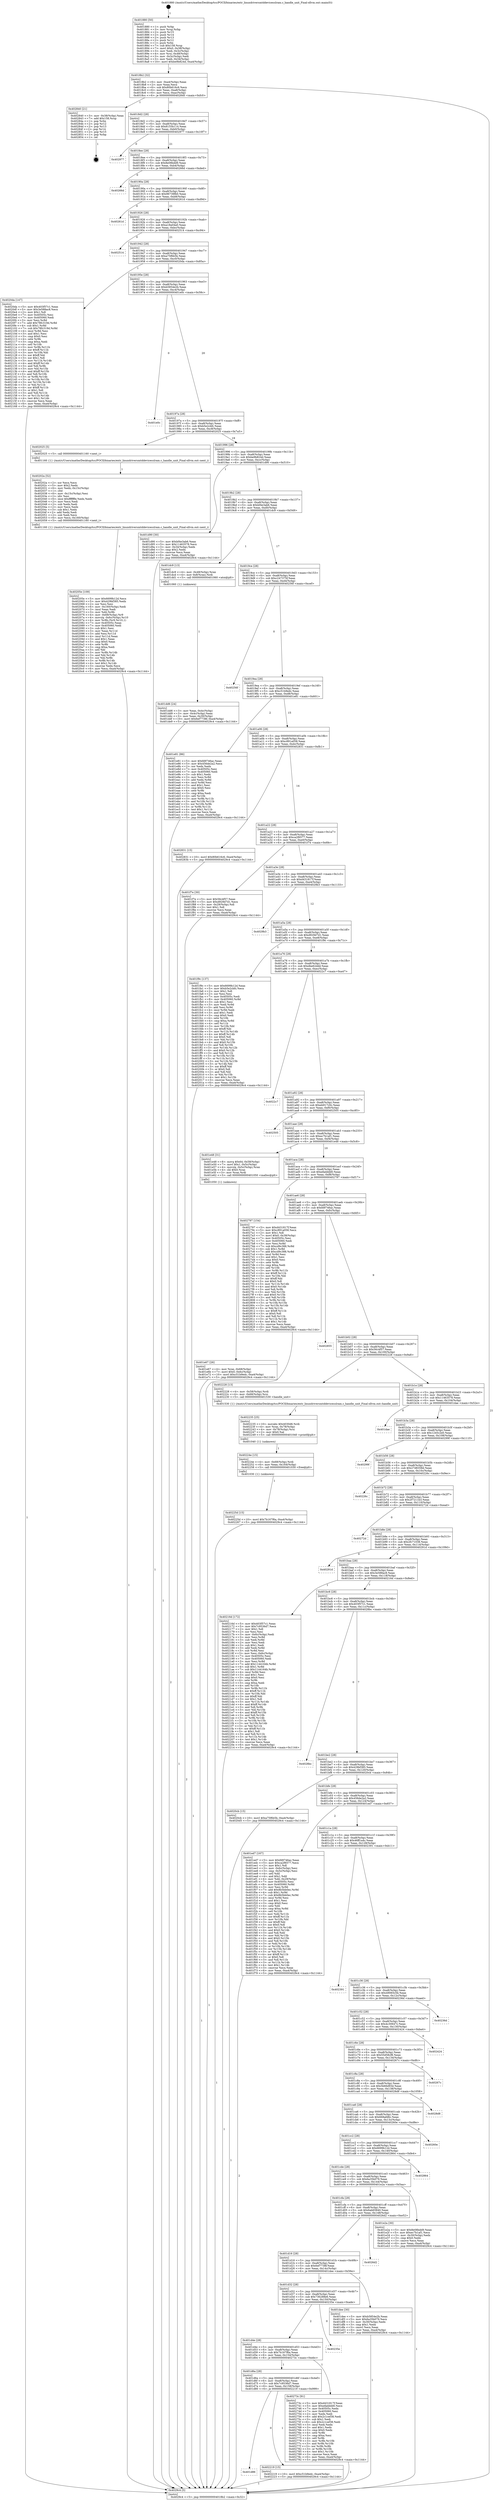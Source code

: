 digraph "0x401880" {
  label = "0x401880 (/mnt/c/Users/mathe/Desktop/tcc/POCII/binaries/extr_linuxdriversmtddevicesslram.c_handle_unit_Final-ollvm.out::main(0))"
  labelloc = "t"
  node[shape=record]

  Entry [label="",width=0.3,height=0.3,shape=circle,fillcolor=black,style=filled]
  "0x4018b2" [label="{
     0x4018b2 [32]\l
     | [instrs]\l
     &nbsp;&nbsp;0x4018b2 \<+6\>: mov -0xa4(%rbp),%eax\l
     &nbsp;&nbsp;0x4018b8 \<+2\>: mov %eax,%ecx\l
     &nbsp;&nbsp;0x4018ba \<+6\>: sub $0x80b616c6,%ecx\l
     &nbsp;&nbsp;0x4018c0 \<+6\>: mov %eax,-0xa8(%rbp)\l
     &nbsp;&nbsp;0x4018c6 \<+6\>: mov %ecx,-0xac(%rbp)\l
     &nbsp;&nbsp;0x4018cc \<+6\>: je 0000000000402840 \<main+0xfc0\>\l
  }"]
  "0x402840" [label="{
     0x402840 [21]\l
     | [instrs]\l
     &nbsp;&nbsp;0x402840 \<+3\>: mov -0x38(%rbp),%eax\l
     &nbsp;&nbsp;0x402843 \<+7\>: add $0x158,%rsp\l
     &nbsp;&nbsp;0x40284a \<+1\>: pop %rbx\l
     &nbsp;&nbsp;0x40284b \<+2\>: pop %r12\l
     &nbsp;&nbsp;0x40284d \<+2\>: pop %r13\l
     &nbsp;&nbsp;0x40284f \<+2\>: pop %r14\l
     &nbsp;&nbsp;0x402851 \<+2\>: pop %r15\l
     &nbsp;&nbsp;0x402853 \<+1\>: pop %rbp\l
     &nbsp;&nbsp;0x402854 \<+1\>: ret\l
  }"]
  "0x4018d2" [label="{
     0x4018d2 [28]\l
     | [instrs]\l
     &nbsp;&nbsp;0x4018d2 \<+5\>: jmp 00000000004018d7 \<main+0x57\>\l
     &nbsp;&nbsp;0x4018d7 \<+6\>: mov -0xa8(%rbp),%eax\l
     &nbsp;&nbsp;0x4018dd \<+5\>: sub $0x8155b114,%eax\l
     &nbsp;&nbsp;0x4018e2 \<+6\>: mov %eax,-0xb0(%rbp)\l
     &nbsp;&nbsp;0x4018e8 \<+6\>: je 0000000000402977 \<main+0x10f7\>\l
  }"]
  Exit [label="",width=0.3,height=0.3,shape=circle,fillcolor=black,style=filled,peripheries=2]
  "0x402977" [label="{
     0x402977\l
  }", style=dashed]
  "0x4018ee" [label="{
     0x4018ee [28]\l
     | [instrs]\l
     &nbsp;&nbsp;0x4018ee \<+5\>: jmp 00000000004018f3 \<main+0x73\>\l
     &nbsp;&nbsp;0x4018f3 \<+6\>: mov -0xa8(%rbp),%eax\l
     &nbsp;&nbsp;0x4018f9 \<+5\>: sub $0x8e08bdd9,%eax\l
     &nbsp;&nbsp;0x4018fe \<+6\>: mov %eax,-0xb4(%rbp)\l
     &nbsp;&nbsp;0x401904 \<+6\>: je 000000000040266d \<main+0xded\>\l
  }"]
  "0x40225d" [label="{
     0x40225d [15]\l
     | [instrs]\l
     &nbsp;&nbsp;0x40225d \<+10\>: movl $0x7b167f6a,-0xa4(%rbp)\l
     &nbsp;&nbsp;0x402267 \<+5\>: jmp 00000000004029c4 \<main+0x1144\>\l
  }"]
  "0x40266d" [label="{
     0x40266d\l
  }", style=dashed]
  "0x40190a" [label="{
     0x40190a [28]\l
     | [instrs]\l
     &nbsp;&nbsp;0x40190a \<+5\>: jmp 000000000040190f \<main+0x8f\>\l
     &nbsp;&nbsp;0x40190f \<+6\>: mov -0xa8(%rbp),%eax\l
     &nbsp;&nbsp;0x401915 \<+5\>: sub $0x96739fb0,%eax\l
     &nbsp;&nbsp;0x40191a \<+6\>: mov %eax,-0xb8(%rbp)\l
     &nbsp;&nbsp;0x401920 \<+6\>: je 000000000040261d \<main+0xd9d\>\l
  }"]
  "0x40224e" [label="{
     0x40224e [15]\l
     | [instrs]\l
     &nbsp;&nbsp;0x40224e \<+4\>: mov -0x68(%rbp),%rdi\l
     &nbsp;&nbsp;0x402252 \<+6\>: mov %eax,-0x164(%rbp)\l
     &nbsp;&nbsp;0x402258 \<+5\>: call 0000000000401030 \<free@plt\>\l
     | [calls]\l
     &nbsp;&nbsp;0x401030 \{1\} (unknown)\l
  }"]
  "0x40261d" [label="{
     0x40261d\l
  }", style=dashed]
  "0x401926" [label="{
     0x401926 [28]\l
     | [instrs]\l
     &nbsp;&nbsp;0x401926 \<+5\>: jmp 000000000040192b \<main+0xab\>\l
     &nbsp;&nbsp;0x40192b \<+6\>: mov -0xa8(%rbp),%eax\l
     &nbsp;&nbsp;0x401931 \<+5\>: sub $0xa18a04a0,%eax\l
     &nbsp;&nbsp;0x401936 \<+6\>: mov %eax,-0xbc(%rbp)\l
     &nbsp;&nbsp;0x40193c \<+6\>: je 0000000000402514 \<main+0xc94\>\l
  }"]
  "0x402235" [label="{
     0x402235 [25]\l
     | [instrs]\l
     &nbsp;&nbsp;0x402235 \<+10\>: movabs $0x4030d6,%rdi\l
     &nbsp;&nbsp;0x40223f \<+4\>: mov %rax,-0x78(%rbp)\l
     &nbsp;&nbsp;0x402243 \<+4\>: mov -0x78(%rbp),%rsi\l
     &nbsp;&nbsp;0x402247 \<+2\>: mov $0x0,%al\l
     &nbsp;&nbsp;0x402249 \<+5\>: call 0000000000401040 \<printf@plt\>\l
     | [calls]\l
     &nbsp;&nbsp;0x401040 \{1\} (unknown)\l
  }"]
  "0x402514" [label="{
     0x402514\l
  }", style=dashed]
  "0x401942" [label="{
     0x401942 [28]\l
     | [instrs]\l
     &nbsp;&nbsp;0x401942 \<+5\>: jmp 0000000000401947 \<main+0xc7\>\l
     &nbsp;&nbsp;0x401947 \<+6\>: mov -0xa8(%rbp),%eax\l
     &nbsp;&nbsp;0x40194d \<+5\>: sub $0xa75f6b5b,%eax\l
     &nbsp;&nbsp;0x401952 \<+6\>: mov %eax,-0xc0(%rbp)\l
     &nbsp;&nbsp;0x401958 \<+6\>: je 00000000004020da \<main+0x85a\>\l
  }"]
  "0x401d86" [label="{
     0x401d86\l
  }", style=dashed]
  "0x4020da" [label="{
     0x4020da [147]\l
     | [instrs]\l
     &nbsp;&nbsp;0x4020da \<+5\>: mov $0x403f57c1,%eax\l
     &nbsp;&nbsp;0x4020df \<+5\>: mov $0x3e588ac8,%ecx\l
     &nbsp;&nbsp;0x4020e4 \<+2\>: mov $0x1,%dl\l
     &nbsp;&nbsp;0x4020e6 \<+7\>: mov 0x40505c,%esi\l
     &nbsp;&nbsp;0x4020ed \<+7\>: mov 0x405060,%edi\l
     &nbsp;&nbsp;0x4020f4 \<+3\>: mov %esi,%r8d\l
     &nbsp;&nbsp;0x4020f7 \<+7\>: add $0x78fc319d,%r8d\l
     &nbsp;&nbsp;0x4020fe \<+4\>: sub $0x1,%r8d\l
     &nbsp;&nbsp;0x402102 \<+7\>: sub $0x78fc319d,%r8d\l
     &nbsp;&nbsp;0x402109 \<+4\>: imul %r8d,%esi\l
     &nbsp;&nbsp;0x40210d \<+3\>: and $0x1,%esi\l
     &nbsp;&nbsp;0x402110 \<+3\>: cmp $0x0,%esi\l
     &nbsp;&nbsp;0x402113 \<+4\>: sete %r9b\l
     &nbsp;&nbsp;0x402117 \<+3\>: cmp $0xa,%edi\l
     &nbsp;&nbsp;0x40211a \<+4\>: setl %r10b\l
     &nbsp;&nbsp;0x40211e \<+3\>: mov %r9b,%r11b\l
     &nbsp;&nbsp;0x402121 \<+4\>: xor $0xff,%r11b\l
     &nbsp;&nbsp;0x402125 \<+3\>: mov %r10b,%bl\l
     &nbsp;&nbsp;0x402128 \<+3\>: xor $0xff,%bl\l
     &nbsp;&nbsp;0x40212b \<+3\>: xor $0x1,%dl\l
     &nbsp;&nbsp;0x40212e \<+3\>: mov %r11b,%r14b\l
     &nbsp;&nbsp;0x402131 \<+4\>: and $0xff,%r14b\l
     &nbsp;&nbsp;0x402135 \<+3\>: and %dl,%r9b\l
     &nbsp;&nbsp;0x402138 \<+3\>: mov %bl,%r15b\l
     &nbsp;&nbsp;0x40213b \<+4\>: and $0xff,%r15b\l
     &nbsp;&nbsp;0x40213f \<+3\>: and %dl,%r10b\l
     &nbsp;&nbsp;0x402142 \<+3\>: or %r9b,%r14b\l
     &nbsp;&nbsp;0x402145 \<+3\>: or %r10b,%r15b\l
     &nbsp;&nbsp;0x402148 \<+3\>: xor %r15b,%r14b\l
     &nbsp;&nbsp;0x40214b \<+3\>: or %bl,%r11b\l
     &nbsp;&nbsp;0x40214e \<+4\>: xor $0xff,%r11b\l
     &nbsp;&nbsp;0x402152 \<+3\>: or $0x1,%dl\l
     &nbsp;&nbsp;0x402155 \<+3\>: and %dl,%r11b\l
     &nbsp;&nbsp;0x402158 \<+3\>: or %r11b,%r14b\l
     &nbsp;&nbsp;0x40215b \<+4\>: test $0x1,%r14b\l
     &nbsp;&nbsp;0x40215f \<+3\>: cmovne %ecx,%eax\l
     &nbsp;&nbsp;0x402162 \<+6\>: mov %eax,-0xa4(%rbp)\l
     &nbsp;&nbsp;0x402168 \<+5\>: jmp 00000000004029c4 \<main+0x1144\>\l
  }"]
  "0x40195e" [label="{
     0x40195e [28]\l
     | [instrs]\l
     &nbsp;&nbsp;0x40195e \<+5\>: jmp 0000000000401963 \<main+0xe3\>\l
     &nbsp;&nbsp;0x401963 \<+6\>: mov -0xa8(%rbp),%eax\l
     &nbsp;&nbsp;0x401969 \<+5\>: sub $0xb5854e2b,%eax\l
     &nbsp;&nbsp;0x40196e \<+6\>: mov %eax,-0xc4(%rbp)\l
     &nbsp;&nbsp;0x401974 \<+6\>: je 0000000000401e0c \<main+0x58c\>\l
  }"]
  "0x402219" [label="{
     0x402219 [15]\l
     | [instrs]\l
     &nbsp;&nbsp;0x402219 \<+10\>: movl $0xc51b9edc,-0xa4(%rbp)\l
     &nbsp;&nbsp;0x402223 \<+5\>: jmp 00000000004029c4 \<main+0x1144\>\l
  }"]
  "0x401e0c" [label="{
     0x401e0c\l
  }", style=dashed]
  "0x40197a" [label="{
     0x40197a [28]\l
     | [instrs]\l
     &nbsp;&nbsp;0x40197a \<+5\>: jmp 000000000040197f \<main+0xff\>\l
     &nbsp;&nbsp;0x40197f \<+6\>: mov -0xa8(%rbp),%eax\l
     &nbsp;&nbsp;0x401985 \<+5\>: sub $0xb5e2cbfc,%eax\l
     &nbsp;&nbsp;0x40198a \<+6\>: mov %eax,-0xc8(%rbp)\l
     &nbsp;&nbsp;0x401990 \<+6\>: je 0000000000402025 \<main+0x7a5\>\l
  }"]
  "0x401d6a" [label="{
     0x401d6a [28]\l
     | [instrs]\l
     &nbsp;&nbsp;0x401d6a \<+5\>: jmp 0000000000401d6f \<main+0x4ef\>\l
     &nbsp;&nbsp;0x401d6f \<+6\>: mov -0xa8(%rbp),%eax\l
     &nbsp;&nbsp;0x401d75 \<+5\>: sub $0x7c9536d7,%eax\l
     &nbsp;&nbsp;0x401d7a \<+6\>: mov %eax,-0x158(%rbp)\l
     &nbsp;&nbsp;0x401d80 \<+6\>: je 0000000000402219 \<main+0x999\>\l
  }"]
  "0x402025" [label="{
     0x402025 [5]\l
     | [instrs]\l
     &nbsp;&nbsp;0x402025 \<+5\>: call 0000000000401160 \<next_i\>\l
     | [calls]\l
     &nbsp;&nbsp;0x401160 \{1\} (/mnt/c/Users/mathe/Desktop/tcc/POCII/binaries/extr_linuxdriversmtddevicesslram.c_handle_unit_Final-ollvm.out::next_i)\l
  }"]
  "0x401996" [label="{
     0x401996 [28]\l
     | [instrs]\l
     &nbsp;&nbsp;0x401996 \<+5\>: jmp 000000000040199b \<main+0x11b\>\l
     &nbsp;&nbsp;0x40199b \<+6\>: mov -0xa8(%rbp),%eax\l
     &nbsp;&nbsp;0x4019a1 \<+5\>: sub $0xbe9b824d,%eax\l
     &nbsp;&nbsp;0x4019a6 \<+6\>: mov %eax,-0xcc(%rbp)\l
     &nbsp;&nbsp;0x4019ac \<+6\>: je 0000000000401d90 \<main+0x510\>\l
  }"]
  "0x40273c" [label="{
     0x40273c [91]\l
     | [instrs]\l
     &nbsp;&nbsp;0x40273c \<+5\>: mov $0xd431817f,%eax\l
     &nbsp;&nbsp;0x402741 \<+5\>: mov $0xefadddd0,%ecx\l
     &nbsp;&nbsp;0x402746 \<+7\>: mov 0x40505c,%edx\l
     &nbsp;&nbsp;0x40274d \<+7\>: mov 0x405060,%esi\l
     &nbsp;&nbsp;0x402754 \<+2\>: mov %edx,%edi\l
     &nbsp;&nbsp;0x402756 \<+6\>: add $0x2c1cef38,%edi\l
     &nbsp;&nbsp;0x40275c \<+3\>: sub $0x1,%edi\l
     &nbsp;&nbsp;0x40275f \<+6\>: sub $0x2c1cef38,%edi\l
     &nbsp;&nbsp;0x402765 \<+3\>: imul %edi,%edx\l
     &nbsp;&nbsp;0x402768 \<+3\>: and $0x1,%edx\l
     &nbsp;&nbsp;0x40276b \<+3\>: cmp $0x0,%edx\l
     &nbsp;&nbsp;0x40276e \<+4\>: sete %r8b\l
     &nbsp;&nbsp;0x402772 \<+3\>: cmp $0xa,%esi\l
     &nbsp;&nbsp;0x402775 \<+4\>: setl %r9b\l
     &nbsp;&nbsp;0x402779 \<+3\>: mov %r8b,%r10b\l
     &nbsp;&nbsp;0x40277c \<+3\>: and %r9b,%r10b\l
     &nbsp;&nbsp;0x40277f \<+3\>: xor %r9b,%r8b\l
     &nbsp;&nbsp;0x402782 \<+3\>: or %r8b,%r10b\l
     &nbsp;&nbsp;0x402785 \<+4\>: test $0x1,%r10b\l
     &nbsp;&nbsp;0x402789 \<+3\>: cmovne %ecx,%eax\l
     &nbsp;&nbsp;0x40278c \<+6\>: mov %eax,-0xa4(%rbp)\l
     &nbsp;&nbsp;0x402792 \<+5\>: jmp 00000000004029c4 \<main+0x1144\>\l
  }"]
  "0x401d90" [label="{
     0x401d90 [30]\l
     | [instrs]\l
     &nbsp;&nbsp;0x401d90 \<+5\>: mov $0xbf4e3ab6,%eax\l
     &nbsp;&nbsp;0x401d95 \<+5\>: mov $0x11463578,%ecx\l
     &nbsp;&nbsp;0x401d9a \<+3\>: mov -0x34(%rbp),%edx\l
     &nbsp;&nbsp;0x401d9d \<+3\>: cmp $0x2,%edx\l
     &nbsp;&nbsp;0x401da0 \<+3\>: cmovne %ecx,%eax\l
     &nbsp;&nbsp;0x401da3 \<+6\>: mov %eax,-0xa4(%rbp)\l
     &nbsp;&nbsp;0x401da9 \<+5\>: jmp 00000000004029c4 \<main+0x1144\>\l
  }"]
  "0x4019b2" [label="{
     0x4019b2 [28]\l
     | [instrs]\l
     &nbsp;&nbsp;0x4019b2 \<+5\>: jmp 00000000004019b7 \<main+0x137\>\l
     &nbsp;&nbsp;0x4019b7 \<+6\>: mov -0xa8(%rbp),%eax\l
     &nbsp;&nbsp;0x4019bd \<+5\>: sub $0xbf4e3ab6,%eax\l
     &nbsp;&nbsp;0x4019c2 \<+6\>: mov %eax,-0xd0(%rbp)\l
     &nbsp;&nbsp;0x4019c8 \<+6\>: je 0000000000401dc9 \<main+0x549\>\l
  }"]
  "0x4029c4" [label="{
     0x4029c4 [5]\l
     | [instrs]\l
     &nbsp;&nbsp;0x4029c4 \<+5\>: jmp 00000000004018b2 \<main+0x32\>\l
  }"]
  "0x401880" [label="{
     0x401880 [50]\l
     | [instrs]\l
     &nbsp;&nbsp;0x401880 \<+1\>: push %rbp\l
     &nbsp;&nbsp;0x401881 \<+3\>: mov %rsp,%rbp\l
     &nbsp;&nbsp;0x401884 \<+2\>: push %r15\l
     &nbsp;&nbsp;0x401886 \<+2\>: push %r14\l
     &nbsp;&nbsp;0x401888 \<+2\>: push %r13\l
     &nbsp;&nbsp;0x40188a \<+2\>: push %r12\l
     &nbsp;&nbsp;0x40188c \<+1\>: push %rbx\l
     &nbsp;&nbsp;0x40188d \<+7\>: sub $0x158,%rsp\l
     &nbsp;&nbsp;0x401894 \<+7\>: movl $0x0,-0x38(%rbp)\l
     &nbsp;&nbsp;0x40189b \<+3\>: mov %edi,-0x3c(%rbp)\l
     &nbsp;&nbsp;0x40189e \<+4\>: mov %rsi,-0x48(%rbp)\l
     &nbsp;&nbsp;0x4018a2 \<+3\>: mov -0x3c(%rbp),%edi\l
     &nbsp;&nbsp;0x4018a5 \<+3\>: mov %edi,-0x34(%rbp)\l
     &nbsp;&nbsp;0x4018a8 \<+10\>: movl $0xbe9b824d,-0xa4(%rbp)\l
  }"]
  "0x401d4e" [label="{
     0x401d4e [28]\l
     | [instrs]\l
     &nbsp;&nbsp;0x401d4e \<+5\>: jmp 0000000000401d53 \<main+0x4d3\>\l
     &nbsp;&nbsp;0x401d53 \<+6\>: mov -0xa8(%rbp),%eax\l
     &nbsp;&nbsp;0x401d59 \<+5\>: sub $0x7b167f6a,%eax\l
     &nbsp;&nbsp;0x401d5e \<+6\>: mov %eax,-0x154(%rbp)\l
     &nbsp;&nbsp;0x401d64 \<+6\>: je 000000000040273c \<main+0xebc\>\l
  }"]
  "0x401dc9" [label="{
     0x401dc9 [13]\l
     | [instrs]\l
     &nbsp;&nbsp;0x401dc9 \<+4\>: mov -0x48(%rbp),%rax\l
     &nbsp;&nbsp;0x401dcd \<+4\>: mov 0x8(%rax),%rdi\l
     &nbsp;&nbsp;0x401dd1 \<+5\>: call 0000000000401060 \<atoi@plt\>\l
     | [calls]\l
     &nbsp;&nbsp;0x401060 \{1\} (unknown)\l
  }"]
  "0x4019ce" [label="{
     0x4019ce [28]\l
     | [instrs]\l
     &nbsp;&nbsp;0x4019ce \<+5\>: jmp 00000000004019d3 \<main+0x153\>\l
     &nbsp;&nbsp;0x4019d3 \<+6\>: mov -0xa8(%rbp),%eax\l
     &nbsp;&nbsp;0x4019d9 \<+5\>: sub $0xc247375f,%eax\l
     &nbsp;&nbsp;0x4019de \<+6\>: mov %eax,-0xd4(%rbp)\l
     &nbsp;&nbsp;0x4019e4 \<+6\>: je 000000000040256f \<main+0xcef\>\l
  }"]
  "0x401dd6" [label="{
     0x401dd6 [24]\l
     | [instrs]\l
     &nbsp;&nbsp;0x401dd6 \<+3\>: mov %eax,-0x4c(%rbp)\l
     &nbsp;&nbsp;0x401dd9 \<+3\>: mov -0x4c(%rbp),%eax\l
     &nbsp;&nbsp;0x401ddc \<+3\>: mov %eax,-0x30(%rbp)\l
     &nbsp;&nbsp;0x401ddf \<+10\>: movl $0x6ef7738f,-0xa4(%rbp)\l
     &nbsp;&nbsp;0x401de9 \<+5\>: jmp 00000000004029c4 \<main+0x1144\>\l
  }"]
  "0x40235e" [label="{
     0x40235e\l
  }", style=dashed]
  "0x40256f" [label="{
     0x40256f\l
  }", style=dashed]
  "0x4019ea" [label="{
     0x4019ea [28]\l
     | [instrs]\l
     &nbsp;&nbsp;0x4019ea \<+5\>: jmp 00000000004019ef \<main+0x16f\>\l
     &nbsp;&nbsp;0x4019ef \<+6\>: mov -0xa8(%rbp),%eax\l
     &nbsp;&nbsp;0x4019f5 \<+5\>: sub $0xc51b9edc,%eax\l
     &nbsp;&nbsp;0x4019fa \<+6\>: mov %eax,-0xd8(%rbp)\l
     &nbsp;&nbsp;0x401a00 \<+6\>: je 0000000000401e81 \<main+0x601\>\l
  }"]
  "0x40205e" [label="{
     0x40205e [109]\l
     | [instrs]\l
     &nbsp;&nbsp;0x40205e \<+5\>: mov $0x6699b12d,%ecx\l
     &nbsp;&nbsp;0x402063 \<+5\>: mov $0x429bf385,%edx\l
     &nbsp;&nbsp;0x402068 \<+2\>: xor %esi,%esi\l
     &nbsp;&nbsp;0x40206a \<+6\>: mov -0x160(%rbp),%edi\l
     &nbsp;&nbsp;0x402070 \<+3\>: imul %eax,%edi\l
     &nbsp;&nbsp;0x402073 \<+3\>: mov %dil,%r8b\l
     &nbsp;&nbsp;0x402076 \<+4\>: mov -0x68(%rbp),%r9\l
     &nbsp;&nbsp;0x40207a \<+4\>: movslq -0x6c(%rbp),%r10\l
     &nbsp;&nbsp;0x40207e \<+4\>: mov %r8b,(%r9,%r10,1)\l
     &nbsp;&nbsp;0x402082 \<+7\>: mov 0x40505c,%eax\l
     &nbsp;&nbsp;0x402089 \<+7\>: mov 0x405060,%edi\l
     &nbsp;&nbsp;0x402090 \<+3\>: sub $0x1,%esi\l
     &nbsp;&nbsp;0x402093 \<+3\>: mov %eax,%r11d\l
     &nbsp;&nbsp;0x402096 \<+3\>: add %esi,%r11d\l
     &nbsp;&nbsp;0x402099 \<+4\>: imul %r11d,%eax\l
     &nbsp;&nbsp;0x40209d \<+3\>: and $0x1,%eax\l
     &nbsp;&nbsp;0x4020a0 \<+3\>: cmp $0x0,%eax\l
     &nbsp;&nbsp;0x4020a3 \<+4\>: sete %r8b\l
     &nbsp;&nbsp;0x4020a7 \<+3\>: cmp $0xa,%edi\l
     &nbsp;&nbsp;0x4020aa \<+3\>: setl %bl\l
     &nbsp;&nbsp;0x4020ad \<+3\>: mov %r8b,%r14b\l
     &nbsp;&nbsp;0x4020b0 \<+3\>: and %bl,%r14b\l
     &nbsp;&nbsp;0x4020b3 \<+3\>: xor %bl,%r8b\l
     &nbsp;&nbsp;0x4020b6 \<+3\>: or %r8b,%r14b\l
     &nbsp;&nbsp;0x4020b9 \<+4\>: test $0x1,%r14b\l
     &nbsp;&nbsp;0x4020bd \<+3\>: cmovne %edx,%ecx\l
     &nbsp;&nbsp;0x4020c0 \<+6\>: mov %ecx,-0xa4(%rbp)\l
     &nbsp;&nbsp;0x4020c6 \<+5\>: jmp 00000000004029c4 \<main+0x1144\>\l
  }"]
  "0x401e81" [label="{
     0x401e81 [86]\l
     | [instrs]\l
     &nbsp;&nbsp;0x401e81 \<+5\>: mov $0xfd9746ac,%eax\l
     &nbsp;&nbsp;0x401e86 \<+5\>: mov $0x456de2a2,%ecx\l
     &nbsp;&nbsp;0x401e8b \<+2\>: xor %edx,%edx\l
     &nbsp;&nbsp;0x401e8d \<+7\>: mov 0x40505c,%esi\l
     &nbsp;&nbsp;0x401e94 \<+7\>: mov 0x405060,%edi\l
     &nbsp;&nbsp;0x401e9b \<+3\>: sub $0x1,%edx\l
     &nbsp;&nbsp;0x401e9e \<+3\>: mov %esi,%r8d\l
     &nbsp;&nbsp;0x401ea1 \<+3\>: add %edx,%r8d\l
     &nbsp;&nbsp;0x401ea4 \<+4\>: imul %r8d,%esi\l
     &nbsp;&nbsp;0x401ea8 \<+3\>: and $0x1,%esi\l
     &nbsp;&nbsp;0x401eab \<+3\>: cmp $0x0,%esi\l
     &nbsp;&nbsp;0x401eae \<+4\>: sete %r9b\l
     &nbsp;&nbsp;0x401eb2 \<+3\>: cmp $0xa,%edi\l
     &nbsp;&nbsp;0x401eb5 \<+4\>: setl %r10b\l
     &nbsp;&nbsp;0x401eb9 \<+3\>: mov %r9b,%r11b\l
     &nbsp;&nbsp;0x401ebc \<+3\>: and %r10b,%r11b\l
     &nbsp;&nbsp;0x401ebf \<+3\>: xor %r10b,%r9b\l
     &nbsp;&nbsp;0x401ec2 \<+3\>: or %r9b,%r11b\l
     &nbsp;&nbsp;0x401ec5 \<+4\>: test $0x1,%r11b\l
     &nbsp;&nbsp;0x401ec9 \<+3\>: cmovne %ecx,%eax\l
     &nbsp;&nbsp;0x401ecc \<+6\>: mov %eax,-0xa4(%rbp)\l
     &nbsp;&nbsp;0x401ed2 \<+5\>: jmp 00000000004029c4 \<main+0x1144\>\l
  }"]
  "0x401a06" [label="{
     0x401a06 [28]\l
     | [instrs]\l
     &nbsp;&nbsp;0x401a06 \<+5\>: jmp 0000000000401a0b \<main+0x18b\>\l
     &nbsp;&nbsp;0x401a0b \<+6\>: mov -0xa8(%rbp),%eax\l
     &nbsp;&nbsp;0x401a11 \<+5\>: sub $0xc891a058,%eax\l
     &nbsp;&nbsp;0x401a16 \<+6\>: mov %eax,-0xdc(%rbp)\l
     &nbsp;&nbsp;0x401a1c \<+6\>: je 0000000000402831 \<main+0xfb1\>\l
  }"]
  "0x40202a" [label="{
     0x40202a [52]\l
     | [instrs]\l
     &nbsp;&nbsp;0x40202a \<+2\>: xor %ecx,%ecx\l
     &nbsp;&nbsp;0x40202c \<+5\>: mov $0x2,%edx\l
     &nbsp;&nbsp;0x402031 \<+6\>: mov %edx,-0x15c(%rbp)\l
     &nbsp;&nbsp;0x402037 \<+1\>: cltd\l
     &nbsp;&nbsp;0x402038 \<+6\>: mov -0x15c(%rbp),%esi\l
     &nbsp;&nbsp;0x40203e \<+2\>: idiv %esi\l
     &nbsp;&nbsp;0x402040 \<+6\>: imul $0xfffffffe,%edx,%edx\l
     &nbsp;&nbsp;0x402046 \<+2\>: mov %ecx,%edi\l
     &nbsp;&nbsp;0x402048 \<+2\>: sub %edx,%edi\l
     &nbsp;&nbsp;0x40204a \<+2\>: mov %ecx,%edx\l
     &nbsp;&nbsp;0x40204c \<+3\>: sub $0x1,%edx\l
     &nbsp;&nbsp;0x40204f \<+2\>: add %edx,%edi\l
     &nbsp;&nbsp;0x402051 \<+2\>: sub %edi,%ecx\l
     &nbsp;&nbsp;0x402053 \<+6\>: mov %ecx,-0x160(%rbp)\l
     &nbsp;&nbsp;0x402059 \<+5\>: call 0000000000401160 \<next_i\>\l
     | [calls]\l
     &nbsp;&nbsp;0x401160 \{1\} (/mnt/c/Users/mathe/Desktop/tcc/POCII/binaries/extr_linuxdriversmtddevicesslram.c_handle_unit_Final-ollvm.out::next_i)\l
  }"]
  "0x402831" [label="{
     0x402831 [15]\l
     | [instrs]\l
     &nbsp;&nbsp;0x402831 \<+10\>: movl $0x80b616c6,-0xa4(%rbp)\l
     &nbsp;&nbsp;0x40283b \<+5\>: jmp 00000000004029c4 \<main+0x1144\>\l
  }"]
  "0x401a22" [label="{
     0x401a22 [28]\l
     | [instrs]\l
     &nbsp;&nbsp;0x401a22 \<+5\>: jmp 0000000000401a27 \<main+0x1a7\>\l
     &nbsp;&nbsp;0x401a27 \<+6\>: mov -0xa8(%rbp),%eax\l
     &nbsp;&nbsp;0x401a2d \<+5\>: sub $0xca2f6577,%eax\l
     &nbsp;&nbsp;0x401a32 \<+6\>: mov %eax,-0xe0(%rbp)\l
     &nbsp;&nbsp;0x401a38 \<+6\>: je 0000000000401f7e \<main+0x6fe\>\l
  }"]
  "0x401e67" [label="{
     0x401e67 [26]\l
     | [instrs]\l
     &nbsp;&nbsp;0x401e67 \<+4\>: mov %rax,-0x68(%rbp)\l
     &nbsp;&nbsp;0x401e6b \<+7\>: movl $0x0,-0x6c(%rbp)\l
     &nbsp;&nbsp;0x401e72 \<+10\>: movl $0xc51b9edc,-0xa4(%rbp)\l
     &nbsp;&nbsp;0x401e7c \<+5\>: jmp 00000000004029c4 \<main+0x1144\>\l
  }"]
  "0x401f7e" [label="{
     0x401f7e [30]\l
     | [instrs]\l
     &nbsp;&nbsp;0x401f7e \<+5\>: mov $0x56c4f57,%eax\l
     &nbsp;&nbsp;0x401f83 \<+5\>: mov $0xd929d7d1,%ecx\l
     &nbsp;&nbsp;0x401f88 \<+3\>: mov -0x29(%rbp),%dl\l
     &nbsp;&nbsp;0x401f8b \<+3\>: test $0x1,%dl\l
     &nbsp;&nbsp;0x401f8e \<+3\>: cmovne %ecx,%eax\l
     &nbsp;&nbsp;0x401f91 \<+6\>: mov %eax,-0xa4(%rbp)\l
     &nbsp;&nbsp;0x401f97 \<+5\>: jmp 00000000004029c4 \<main+0x1144\>\l
  }"]
  "0x401a3e" [label="{
     0x401a3e [28]\l
     | [instrs]\l
     &nbsp;&nbsp;0x401a3e \<+5\>: jmp 0000000000401a43 \<main+0x1c3\>\l
     &nbsp;&nbsp;0x401a43 \<+6\>: mov -0xa8(%rbp),%eax\l
     &nbsp;&nbsp;0x401a49 \<+5\>: sub $0xd431817f,%eax\l
     &nbsp;&nbsp;0x401a4e \<+6\>: mov %eax,-0xe4(%rbp)\l
     &nbsp;&nbsp;0x401a54 \<+6\>: je 00000000004029b3 \<main+0x1133\>\l
  }"]
  "0x401d32" [label="{
     0x401d32 [28]\l
     | [instrs]\l
     &nbsp;&nbsp;0x401d32 \<+5\>: jmp 0000000000401d37 \<main+0x4b7\>\l
     &nbsp;&nbsp;0x401d37 \<+6\>: mov -0xa8(%rbp),%eax\l
     &nbsp;&nbsp;0x401d3d \<+5\>: sub $0x736288e6,%eax\l
     &nbsp;&nbsp;0x401d42 \<+6\>: mov %eax,-0x150(%rbp)\l
     &nbsp;&nbsp;0x401d48 \<+6\>: je 000000000040235e \<main+0xade\>\l
  }"]
  "0x4029b3" [label="{
     0x4029b3\l
  }", style=dashed]
  "0x401a5a" [label="{
     0x401a5a [28]\l
     | [instrs]\l
     &nbsp;&nbsp;0x401a5a \<+5\>: jmp 0000000000401a5f \<main+0x1df\>\l
     &nbsp;&nbsp;0x401a5f \<+6\>: mov -0xa8(%rbp),%eax\l
     &nbsp;&nbsp;0x401a65 \<+5\>: sub $0xd929d7d1,%eax\l
     &nbsp;&nbsp;0x401a6a \<+6\>: mov %eax,-0xe8(%rbp)\l
     &nbsp;&nbsp;0x401a70 \<+6\>: je 0000000000401f9c \<main+0x71c\>\l
  }"]
  "0x401dee" [label="{
     0x401dee [30]\l
     | [instrs]\l
     &nbsp;&nbsp;0x401dee \<+5\>: mov $0xb5854e2b,%eax\l
     &nbsp;&nbsp;0x401df3 \<+5\>: mov $0x6a35b079,%ecx\l
     &nbsp;&nbsp;0x401df8 \<+3\>: mov -0x30(%rbp),%edx\l
     &nbsp;&nbsp;0x401dfb \<+3\>: cmp $0x1,%edx\l
     &nbsp;&nbsp;0x401dfe \<+3\>: cmovl %ecx,%eax\l
     &nbsp;&nbsp;0x401e01 \<+6\>: mov %eax,-0xa4(%rbp)\l
     &nbsp;&nbsp;0x401e07 \<+5\>: jmp 00000000004029c4 \<main+0x1144\>\l
  }"]
  "0x401f9c" [label="{
     0x401f9c [137]\l
     | [instrs]\l
     &nbsp;&nbsp;0x401f9c \<+5\>: mov $0x6699b12d,%eax\l
     &nbsp;&nbsp;0x401fa1 \<+5\>: mov $0xb5e2cbfc,%ecx\l
     &nbsp;&nbsp;0x401fa6 \<+2\>: mov $0x1,%dl\l
     &nbsp;&nbsp;0x401fa8 \<+2\>: xor %esi,%esi\l
     &nbsp;&nbsp;0x401faa \<+7\>: mov 0x40505c,%edi\l
     &nbsp;&nbsp;0x401fb1 \<+8\>: mov 0x405060,%r8d\l
     &nbsp;&nbsp;0x401fb9 \<+3\>: sub $0x1,%esi\l
     &nbsp;&nbsp;0x401fbc \<+3\>: mov %edi,%r9d\l
     &nbsp;&nbsp;0x401fbf \<+3\>: add %esi,%r9d\l
     &nbsp;&nbsp;0x401fc2 \<+4\>: imul %r9d,%edi\l
     &nbsp;&nbsp;0x401fc6 \<+3\>: and $0x1,%edi\l
     &nbsp;&nbsp;0x401fc9 \<+3\>: cmp $0x0,%edi\l
     &nbsp;&nbsp;0x401fcc \<+4\>: sete %r10b\l
     &nbsp;&nbsp;0x401fd0 \<+4\>: cmp $0xa,%r8d\l
     &nbsp;&nbsp;0x401fd4 \<+4\>: setl %r11b\l
     &nbsp;&nbsp;0x401fd8 \<+3\>: mov %r10b,%bl\l
     &nbsp;&nbsp;0x401fdb \<+3\>: xor $0xff,%bl\l
     &nbsp;&nbsp;0x401fde \<+3\>: mov %r11b,%r14b\l
     &nbsp;&nbsp;0x401fe1 \<+4\>: xor $0xff,%r14b\l
     &nbsp;&nbsp;0x401fe5 \<+3\>: xor $0x0,%dl\l
     &nbsp;&nbsp;0x401fe8 \<+3\>: mov %bl,%r15b\l
     &nbsp;&nbsp;0x401feb \<+4\>: and $0x0,%r15b\l
     &nbsp;&nbsp;0x401fef \<+3\>: and %dl,%r10b\l
     &nbsp;&nbsp;0x401ff2 \<+3\>: mov %r14b,%r12b\l
     &nbsp;&nbsp;0x401ff5 \<+4\>: and $0x0,%r12b\l
     &nbsp;&nbsp;0x401ff9 \<+3\>: and %dl,%r11b\l
     &nbsp;&nbsp;0x401ffc \<+3\>: or %r10b,%r15b\l
     &nbsp;&nbsp;0x401fff \<+3\>: or %r11b,%r12b\l
     &nbsp;&nbsp;0x402002 \<+3\>: xor %r12b,%r15b\l
     &nbsp;&nbsp;0x402005 \<+3\>: or %r14b,%bl\l
     &nbsp;&nbsp;0x402008 \<+3\>: xor $0xff,%bl\l
     &nbsp;&nbsp;0x40200b \<+3\>: or $0x0,%dl\l
     &nbsp;&nbsp;0x40200e \<+2\>: and %dl,%bl\l
     &nbsp;&nbsp;0x402010 \<+3\>: or %bl,%r15b\l
     &nbsp;&nbsp;0x402013 \<+4\>: test $0x1,%r15b\l
     &nbsp;&nbsp;0x402017 \<+3\>: cmovne %ecx,%eax\l
     &nbsp;&nbsp;0x40201a \<+6\>: mov %eax,-0xa4(%rbp)\l
     &nbsp;&nbsp;0x402020 \<+5\>: jmp 00000000004029c4 \<main+0x1144\>\l
  }"]
  "0x401a76" [label="{
     0x401a76 [28]\l
     | [instrs]\l
     &nbsp;&nbsp;0x401a76 \<+5\>: jmp 0000000000401a7b \<main+0x1fb\>\l
     &nbsp;&nbsp;0x401a7b \<+6\>: mov -0xa8(%rbp),%eax\l
     &nbsp;&nbsp;0x401a81 \<+5\>: sub $0xdbe62ddd,%eax\l
     &nbsp;&nbsp;0x401a86 \<+6\>: mov %eax,-0xec(%rbp)\l
     &nbsp;&nbsp;0x401a8c \<+6\>: je 00000000004022c7 \<main+0xa47\>\l
  }"]
  "0x401d16" [label="{
     0x401d16 [28]\l
     | [instrs]\l
     &nbsp;&nbsp;0x401d16 \<+5\>: jmp 0000000000401d1b \<main+0x49b\>\l
     &nbsp;&nbsp;0x401d1b \<+6\>: mov -0xa8(%rbp),%eax\l
     &nbsp;&nbsp;0x401d21 \<+5\>: sub $0x6ef7738f,%eax\l
     &nbsp;&nbsp;0x401d26 \<+6\>: mov %eax,-0x14c(%rbp)\l
     &nbsp;&nbsp;0x401d2c \<+6\>: je 0000000000401dee \<main+0x56e\>\l
  }"]
  "0x4022c7" [label="{
     0x4022c7\l
  }", style=dashed]
  "0x401a92" [label="{
     0x401a92 [28]\l
     | [instrs]\l
     &nbsp;&nbsp;0x401a92 \<+5\>: jmp 0000000000401a97 \<main+0x217\>\l
     &nbsp;&nbsp;0x401a97 \<+6\>: mov -0xa8(%rbp),%eax\l
     &nbsp;&nbsp;0x401a9d \<+5\>: sub $0xeb917c0c,%eax\l
     &nbsp;&nbsp;0x401aa2 \<+6\>: mov %eax,-0xf0(%rbp)\l
     &nbsp;&nbsp;0x401aa8 \<+6\>: je 0000000000402505 \<main+0xc85\>\l
  }"]
  "0x4026d2" [label="{
     0x4026d2\l
  }", style=dashed]
  "0x402505" [label="{
     0x402505\l
  }", style=dashed]
  "0x401aae" [label="{
     0x401aae [28]\l
     | [instrs]\l
     &nbsp;&nbsp;0x401aae \<+5\>: jmp 0000000000401ab3 \<main+0x233\>\l
     &nbsp;&nbsp;0x401ab3 \<+6\>: mov -0xa8(%rbp),%eax\l
     &nbsp;&nbsp;0x401ab9 \<+5\>: sub $0xec7b1af1,%eax\l
     &nbsp;&nbsp;0x401abe \<+6\>: mov %eax,-0xf4(%rbp)\l
     &nbsp;&nbsp;0x401ac4 \<+6\>: je 0000000000401e48 \<main+0x5c8\>\l
  }"]
  "0x401cfa" [label="{
     0x401cfa [28]\l
     | [instrs]\l
     &nbsp;&nbsp;0x401cfa \<+5\>: jmp 0000000000401cff \<main+0x47f\>\l
     &nbsp;&nbsp;0x401cff \<+6\>: mov -0xa8(%rbp),%eax\l
     &nbsp;&nbsp;0x401d05 \<+5\>: sub $0x6ab65840,%eax\l
     &nbsp;&nbsp;0x401d0a \<+6\>: mov %eax,-0x148(%rbp)\l
     &nbsp;&nbsp;0x401d10 \<+6\>: je 00000000004026d2 \<main+0xe52\>\l
  }"]
  "0x401e48" [label="{
     0x401e48 [31]\l
     | [instrs]\l
     &nbsp;&nbsp;0x401e48 \<+8\>: movq $0x64,-0x58(%rbp)\l
     &nbsp;&nbsp;0x401e50 \<+7\>: movl $0x1,-0x5c(%rbp)\l
     &nbsp;&nbsp;0x401e57 \<+4\>: movslq -0x5c(%rbp),%rax\l
     &nbsp;&nbsp;0x401e5b \<+4\>: shl $0x0,%rax\l
     &nbsp;&nbsp;0x401e5f \<+3\>: mov %rax,%rdi\l
     &nbsp;&nbsp;0x401e62 \<+5\>: call 0000000000401050 \<malloc@plt\>\l
     | [calls]\l
     &nbsp;&nbsp;0x401050 \{1\} (unknown)\l
  }"]
  "0x401aca" [label="{
     0x401aca [28]\l
     | [instrs]\l
     &nbsp;&nbsp;0x401aca \<+5\>: jmp 0000000000401acf \<main+0x24f\>\l
     &nbsp;&nbsp;0x401acf \<+6\>: mov -0xa8(%rbp),%eax\l
     &nbsp;&nbsp;0x401ad5 \<+5\>: sub $0xefadddd0,%eax\l
     &nbsp;&nbsp;0x401ada \<+6\>: mov %eax,-0xf8(%rbp)\l
     &nbsp;&nbsp;0x401ae0 \<+6\>: je 0000000000402797 \<main+0xf17\>\l
  }"]
  "0x401e2a" [label="{
     0x401e2a [30]\l
     | [instrs]\l
     &nbsp;&nbsp;0x401e2a \<+5\>: mov $0x8e08bdd9,%eax\l
     &nbsp;&nbsp;0x401e2f \<+5\>: mov $0xec7b1af1,%ecx\l
     &nbsp;&nbsp;0x401e34 \<+3\>: mov -0x30(%rbp),%edx\l
     &nbsp;&nbsp;0x401e37 \<+3\>: cmp $0x0,%edx\l
     &nbsp;&nbsp;0x401e3a \<+3\>: cmove %ecx,%eax\l
     &nbsp;&nbsp;0x401e3d \<+6\>: mov %eax,-0xa4(%rbp)\l
     &nbsp;&nbsp;0x401e43 \<+5\>: jmp 00000000004029c4 \<main+0x1144\>\l
  }"]
  "0x402797" [label="{
     0x402797 [154]\l
     | [instrs]\l
     &nbsp;&nbsp;0x402797 \<+5\>: mov $0xd431817f,%eax\l
     &nbsp;&nbsp;0x40279c \<+5\>: mov $0xc891a058,%ecx\l
     &nbsp;&nbsp;0x4027a1 \<+2\>: mov $0x1,%dl\l
     &nbsp;&nbsp;0x4027a3 \<+7\>: movl $0x0,-0x38(%rbp)\l
     &nbsp;&nbsp;0x4027aa \<+7\>: mov 0x40505c,%esi\l
     &nbsp;&nbsp;0x4027b1 \<+7\>: mov 0x405060,%edi\l
     &nbsp;&nbsp;0x4027b8 \<+3\>: mov %esi,%r8d\l
     &nbsp;&nbsp;0x4027bb \<+7\>: sub $0xcd9c388,%r8d\l
     &nbsp;&nbsp;0x4027c2 \<+4\>: sub $0x1,%r8d\l
     &nbsp;&nbsp;0x4027c6 \<+7\>: add $0xcd9c388,%r8d\l
     &nbsp;&nbsp;0x4027cd \<+4\>: imul %r8d,%esi\l
     &nbsp;&nbsp;0x4027d1 \<+3\>: and $0x1,%esi\l
     &nbsp;&nbsp;0x4027d4 \<+3\>: cmp $0x0,%esi\l
     &nbsp;&nbsp;0x4027d7 \<+4\>: sete %r9b\l
     &nbsp;&nbsp;0x4027db \<+3\>: cmp $0xa,%edi\l
     &nbsp;&nbsp;0x4027de \<+4\>: setl %r10b\l
     &nbsp;&nbsp;0x4027e2 \<+3\>: mov %r9b,%r11b\l
     &nbsp;&nbsp;0x4027e5 \<+4\>: xor $0xff,%r11b\l
     &nbsp;&nbsp;0x4027e9 \<+3\>: mov %r10b,%bl\l
     &nbsp;&nbsp;0x4027ec \<+3\>: xor $0xff,%bl\l
     &nbsp;&nbsp;0x4027ef \<+3\>: xor $0x0,%dl\l
     &nbsp;&nbsp;0x4027f2 \<+3\>: mov %r11b,%r14b\l
     &nbsp;&nbsp;0x4027f5 \<+4\>: and $0x0,%r14b\l
     &nbsp;&nbsp;0x4027f9 \<+3\>: and %dl,%r9b\l
     &nbsp;&nbsp;0x4027fc \<+3\>: mov %bl,%r15b\l
     &nbsp;&nbsp;0x4027ff \<+4\>: and $0x0,%r15b\l
     &nbsp;&nbsp;0x402803 \<+3\>: and %dl,%r10b\l
     &nbsp;&nbsp;0x402806 \<+3\>: or %r9b,%r14b\l
     &nbsp;&nbsp;0x402809 \<+3\>: or %r10b,%r15b\l
     &nbsp;&nbsp;0x40280c \<+3\>: xor %r15b,%r14b\l
     &nbsp;&nbsp;0x40280f \<+3\>: or %bl,%r11b\l
     &nbsp;&nbsp;0x402812 \<+4\>: xor $0xff,%r11b\l
     &nbsp;&nbsp;0x402816 \<+3\>: or $0x0,%dl\l
     &nbsp;&nbsp;0x402819 \<+3\>: and %dl,%r11b\l
     &nbsp;&nbsp;0x40281c \<+3\>: or %r11b,%r14b\l
     &nbsp;&nbsp;0x40281f \<+4\>: test $0x1,%r14b\l
     &nbsp;&nbsp;0x402823 \<+3\>: cmovne %ecx,%eax\l
     &nbsp;&nbsp;0x402826 \<+6\>: mov %eax,-0xa4(%rbp)\l
     &nbsp;&nbsp;0x40282c \<+5\>: jmp 00000000004029c4 \<main+0x1144\>\l
  }"]
  "0x401ae6" [label="{
     0x401ae6 [28]\l
     | [instrs]\l
     &nbsp;&nbsp;0x401ae6 \<+5\>: jmp 0000000000401aeb \<main+0x26b\>\l
     &nbsp;&nbsp;0x401aeb \<+6\>: mov -0xa8(%rbp),%eax\l
     &nbsp;&nbsp;0x401af1 \<+5\>: sub $0xfd9746ac,%eax\l
     &nbsp;&nbsp;0x401af6 \<+6\>: mov %eax,-0xfc(%rbp)\l
     &nbsp;&nbsp;0x401afc \<+6\>: je 0000000000402855 \<main+0xfd5\>\l
  }"]
  "0x401cde" [label="{
     0x401cde [28]\l
     | [instrs]\l
     &nbsp;&nbsp;0x401cde \<+5\>: jmp 0000000000401ce3 \<main+0x463\>\l
     &nbsp;&nbsp;0x401ce3 \<+6\>: mov -0xa8(%rbp),%eax\l
     &nbsp;&nbsp;0x401ce9 \<+5\>: sub $0x6a35b079,%eax\l
     &nbsp;&nbsp;0x401cee \<+6\>: mov %eax,-0x144(%rbp)\l
     &nbsp;&nbsp;0x401cf4 \<+6\>: je 0000000000401e2a \<main+0x5aa\>\l
  }"]
  "0x402855" [label="{
     0x402855\l
  }", style=dashed]
  "0x401b02" [label="{
     0x401b02 [28]\l
     | [instrs]\l
     &nbsp;&nbsp;0x401b02 \<+5\>: jmp 0000000000401b07 \<main+0x287\>\l
     &nbsp;&nbsp;0x401b07 \<+6\>: mov -0xa8(%rbp),%eax\l
     &nbsp;&nbsp;0x401b0d \<+5\>: sub $0x56c4f57,%eax\l
     &nbsp;&nbsp;0x401b12 \<+6\>: mov %eax,-0x100(%rbp)\l
     &nbsp;&nbsp;0x401b18 \<+6\>: je 0000000000402228 \<main+0x9a8\>\l
  }"]
  "0x402864" [label="{
     0x402864\l
  }", style=dashed]
  "0x402228" [label="{
     0x402228 [13]\l
     | [instrs]\l
     &nbsp;&nbsp;0x402228 \<+4\>: mov -0x58(%rbp),%rdi\l
     &nbsp;&nbsp;0x40222c \<+4\>: mov -0x68(%rbp),%rsi\l
     &nbsp;&nbsp;0x402230 \<+5\>: call 0000000000401530 \<handle_unit\>\l
     | [calls]\l
     &nbsp;&nbsp;0x401530 \{1\} (/mnt/c/Users/mathe/Desktop/tcc/POCII/binaries/extr_linuxdriversmtddevicesslram.c_handle_unit_Final-ollvm.out::handle_unit)\l
  }"]
  "0x401b1e" [label="{
     0x401b1e [28]\l
     | [instrs]\l
     &nbsp;&nbsp;0x401b1e \<+5\>: jmp 0000000000401b23 \<main+0x2a3\>\l
     &nbsp;&nbsp;0x401b23 \<+6\>: mov -0xa8(%rbp),%eax\l
     &nbsp;&nbsp;0x401b29 \<+5\>: sub $0x11463578,%eax\l
     &nbsp;&nbsp;0x401b2e \<+6\>: mov %eax,-0x104(%rbp)\l
     &nbsp;&nbsp;0x401b34 \<+6\>: je 0000000000401dae \<main+0x52e\>\l
  }"]
  "0x401cc2" [label="{
     0x401cc2 [28]\l
     | [instrs]\l
     &nbsp;&nbsp;0x401cc2 \<+5\>: jmp 0000000000401cc7 \<main+0x447\>\l
     &nbsp;&nbsp;0x401cc7 \<+6\>: mov -0xa8(%rbp),%eax\l
     &nbsp;&nbsp;0x401ccd \<+5\>: sub $0x6699b12d,%eax\l
     &nbsp;&nbsp;0x401cd2 \<+6\>: mov %eax,-0x140(%rbp)\l
     &nbsp;&nbsp;0x401cd8 \<+6\>: je 0000000000402864 \<main+0xfe4\>\l
  }"]
  "0x401dae" [label="{
     0x401dae\l
  }", style=dashed]
  "0x401b3a" [label="{
     0x401b3a [28]\l
     | [instrs]\l
     &nbsp;&nbsp;0x401b3a \<+5\>: jmp 0000000000401b3f \<main+0x2bf\>\l
     &nbsp;&nbsp;0x401b3f \<+6\>: mov -0xa8(%rbp),%eax\l
     &nbsp;&nbsp;0x401b45 \<+5\>: sub $0x1245c2e0,%eax\l
     &nbsp;&nbsp;0x401b4a \<+6\>: mov %eax,-0x108(%rbp)\l
     &nbsp;&nbsp;0x401b50 \<+6\>: je 000000000040299f \<main+0x111f\>\l
  }"]
  "0x40260e" [label="{
     0x40260e\l
  }", style=dashed]
  "0x40299f" [label="{
     0x40299f\l
  }", style=dashed]
  "0x401b56" [label="{
     0x401b56 [28]\l
     | [instrs]\l
     &nbsp;&nbsp;0x401b56 \<+5\>: jmp 0000000000401b5b \<main+0x2db\>\l
     &nbsp;&nbsp;0x401b5b \<+6\>: mov -0xa8(%rbp),%eax\l
     &nbsp;&nbsp;0x401b61 \<+5\>: sub $0x27d8358d,%eax\l
     &nbsp;&nbsp;0x401b66 \<+6\>: mov %eax,-0x10c(%rbp)\l
     &nbsp;&nbsp;0x401b6c \<+6\>: je 000000000040226c \<main+0x9ec\>\l
  }"]
  "0x401ca6" [label="{
     0x401ca6 [28]\l
     | [instrs]\l
     &nbsp;&nbsp;0x401ca6 \<+5\>: jmp 0000000000401cab \<main+0x42b\>\l
     &nbsp;&nbsp;0x401cab \<+6\>: mov -0xa8(%rbp),%eax\l
     &nbsp;&nbsp;0x401cb1 \<+5\>: sub $0x668afd6c,%eax\l
     &nbsp;&nbsp;0x401cb6 \<+6\>: mov %eax,-0x13c(%rbp)\l
     &nbsp;&nbsp;0x401cbc \<+6\>: je 000000000040260e \<main+0xd8e\>\l
  }"]
  "0x40226c" [label="{
     0x40226c\l
  }", style=dashed]
  "0x401b72" [label="{
     0x401b72 [28]\l
     | [instrs]\l
     &nbsp;&nbsp;0x401b72 \<+5\>: jmp 0000000000401b77 \<main+0x2f7\>\l
     &nbsp;&nbsp;0x401b77 \<+6\>: mov -0xa8(%rbp),%eax\l
     &nbsp;&nbsp;0x401b7d \<+5\>: sub $0x2f7211b3,%eax\l
     &nbsp;&nbsp;0x401b82 \<+6\>: mov %eax,-0x110(%rbp)\l
     &nbsp;&nbsp;0x401b88 \<+6\>: je 000000000040272d \<main+0xead\>\l
  }"]
  "0x4028d8" [label="{
     0x4028d8\l
  }", style=dashed]
  "0x40272d" [label="{
     0x40272d\l
  }", style=dashed]
  "0x401b8e" [label="{
     0x401b8e [28]\l
     | [instrs]\l
     &nbsp;&nbsp;0x401b8e \<+5\>: jmp 0000000000401b93 \<main+0x313\>\l
     &nbsp;&nbsp;0x401b93 \<+6\>: mov -0xa8(%rbp),%eax\l
     &nbsp;&nbsp;0x401b99 \<+5\>: sub $0x2fc71038,%eax\l
     &nbsp;&nbsp;0x401b9e \<+6\>: mov %eax,-0x114(%rbp)\l
     &nbsp;&nbsp;0x401ba4 \<+6\>: je 000000000040291d \<main+0x109d\>\l
  }"]
  "0x401c8a" [label="{
     0x401c8a [28]\l
     | [instrs]\l
     &nbsp;&nbsp;0x401c8a \<+5\>: jmp 0000000000401c8f \<main+0x40f\>\l
     &nbsp;&nbsp;0x401c8f \<+6\>: mov -0xa8(%rbp),%eax\l
     &nbsp;&nbsp;0x401c95 \<+5\>: sub $0x5b66d93d,%eax\l
     &nbsp;&nbsp;0x401c9a \<+6\>: mov %eax,-0x138(%rbp)\l
     &nbsp;&nbsp;0x401ca0 \<+6\>: je 00000000004028d8 \<main+0x1058\>\l
  }"]
  "0x40291d" [label="{
     0x40291d\l
  }", style=dashed]
  "0x401baa" [label="{
     0x401baa [28]\l
     | [instrs]\l
     &nbsp;&nbsp;0x401baa \<+5\>: jmp 0000000000401baf \<main+0x32f\>\l
     &nbsp;&nbsp;0x401baf \<+6\>: mov -0xa8(%rbp),%eax\l
     &nbsp;&nbsp;0x401bb5 \<+5\>: sub $0x3e588ac8,%eax\l
     &nbsp;&nbsp;0x401bba \<+6\>: mov %eax,-0x118(%rbp)\l
     &nbsp;&nbsp;0x401bc0 \<+6\>: je 000000000040216d \<main+0x8ed\>\l
  }"]
  "0x40267c" [label="{
     0x40267c\l
  }", style=dashed]
  "0x40216d" [label="{
     0x40216d [172]\l
     | [instrs]\l
     &nbsp;&nbsp;0x40216d \<+5\>: mov $0x403f57c1,%eax\l
     &nbsp;&nbsp;0x402172 \<+5\>: mov $0x7c9536d7,%ecx\l
     &nbsp;&nbsp;0x402177 \<+2\>: mov $0x1,%dl\l
     &nbsp;&nbsp;0x402179 \<+2\>: xor %esi,%esi\l
     &nbsp;&nbsp;0x40217b \<+3\>: mov -0x6c(%rbp),%edi\l
     &nbsp;&nbsp;0x40217e \<+3\>: mov %esi,%r8d\l
     &nbsp;&nbsp;0x402181 \<+3\>: sub %edi,%r8d\l
     &nbsp;&nbsp;0x402184 \<+2\>: mov %esi,%edi\l
     &nbsp;&nbsp;0x402186 \<+3\>: sub $0x1,%edi\l
     &nbsp;&nbsp;0x402189 \<+3\>: add %edi,%r8d\l
     &nbsp;&nbsp;0x40218c \<+3\>: sub %r8d,%esi\l
     &nbsp;&nbsp;0x40218f \<+3\>: mov %esi,-0x6c(%rbp)\l
     &nbsp;&nbsp;0x402192 \<+7\>: mov 0x40505c,%esi\l
     &nbsp;&nbsp;0x402199 \<+7\>: mov 0x405060,%edi\l
     &nbsp;&nbsp;0x4021a0 \<+3\>: mov %esi,%r8d\l
     &nbsp;&nbsp;0x4021a3 \<+7\>: add $0x1144164b,%r8d\l
     &nbsp;&nbsp;0x4021aa \<+4\>: sub $0x1,%r8d\l
     &nbsp;&nbsp;0x4021ae \<+7\>: sub $0x1144164b,%r8d\l
     &nbsp;&nbsp;0x4021b5 \<+4\>: imul %r8d,%esi\l
     &nbsp;&nbsp;0x4021b9 \<+3\>: and $0x1,%esi\l
     &nbsp;&nbsp;0x4021bc \<+3\>: cmp $0x0,%esi\l
     &nbsp;&nbsp;0x4021bf \<+4\>: sete %r9b\l
     &nbsp;&nbsp;0x4021c3 \<+3\>: cmp $0xa,%edi\l
     &nbsp;&nbsp;0x4021c6 \<+4\>: setl %r10b\l
     &nbsp;&nbsp;0x4021ca \<+3\>: mov %r9b,%r11b\l
     &nbsp;&nbsp;0x4021cd \<+4\>: xor $0xff,%r11b\l
     &nbsp;&nbsp;0x4021d1 \<+3\>: mov %r10b,%bl\l
     &nbsp;&nbsp;0x4021d4 \<+3\>: xor $0xff,%bl\l
     &nbsp;&nbsp;0x4021d7 \<+3\>: xor $0x1,%dl\l
     &nbsp;&nbsp;0x4021da \<+3\>: mov %r11b,%r14b\l
     &nbsp;&nbsp;0x4021dd \<+4\>: and $0xff,%r14b\l
     &nbsp;&nbsp;0x4021e1 \<+3\>: and %dl,%r9b\l
     &nbsp;&nbsp;0x4021e4 \<+3\>: mov %bl,%r15b\l
     &nbsp;&nbsp;0x4021e7 \<+4\>: and $0xff,%r15b\l
     &nbsp;&nbsp;0x4021eb \<+3\>: and %dl,%r10b\l
     &nbsp;&nbsp;0x4021ee \<+3\>: or %r9b,%r14b\l
     &nbsp;&nbsp;0x4021f1 \<+3\>: or %r10b,%r15b\l
     &nbsp;&nbsp;0x4021f4 \<+3\>: xor %r15b,%r14b\l
     &nbsp;&nbsp;0x4021f7 \<+3\>: or %bl,%r11b\l
     &nbsp;&nbsp;0x4021fa \<+4\>: xor $0xff,%r11b\l
     &nbsp;&nbsp;0x4021fe \<+3\>: or $0x1,%dl\l
     &nbsp;&nbsp;0x402201 \<+3\>: and %dl,%r11b\l
     &nbsp;&nbsp;0x402204 \<+3\>: or %r11b,%r14b\l
     &nbsp;&nbsp;0x402207 \<+4\>: test $0x1,%r14b\l
     &nbsp;&nbsp;0x40220b \<+3\>: cmovne %ecx,%eax\l
     &nbsp;&nbsp;0x40220e \<+6\>: mov %eax,-0xa4(%rbp)\l
     &nbsp;&nbsp;0x402214 \<+5\>: jmp 00000000004029c4 \<main+0x1144\>\l
  }"]
  "0x401bc6" [label="{
     0x401bc6 [28]\l
     | [instrs]\l
     &nbsp;&nbsp;0x401bc6 \<+5\>: jmp 0000000000401bcb \<main+0x34b\>\l
     &nbsp;&nbsp;0x401bcb \<+6\>: mov -0xa8(%rbp),%eax\l
     &nbsp;&nbsp;0x401bd1 \<+5\>: sub $0x403f57c1,%eax\l
     &nbsp;&nbsp;0x401bd6 \<+6\>: mov %eax,-0x11c(%rbp)\l
     &nbsp;&nbsp;0x401bdc \<+6\>: je 00000000004028bc \<main+0x103c\>\l
  }"]
  "0x401c6e" [label="{
     0x401c6e [28]\l
     | [instrs]\l
     &nbsp;&nbsp;0x401c6e \<+5\>: jmp 0000000000401c73 \<main+0x3f3\>\l
     &nbsp;&nbsp;0x401c73 \<+6\>: mov -0xa8(%rbp),%eax\l
     &nbsp;&nbsp;0x401c79 \<+5\>: sub $0x55d58cf8,%eax\l
     &nbsp;&nbsp;0x401c7e \<+6\>: mov %eax,-0x134(%rbp)\l
     &nbsp;&nbsp;0x401c84 \<+6\>: je 000000000040267c \<main+0xdfc\>\l
  }"]
  "0x4028bc" [label="{
     0x4028bc\l
  }", style=dashed]
  "0x401be2" [label="{
     0x401be2 [28]\l
     | [instrs]\l
     &nbsp;&nbsp;0x401be2 \<+5\>: jmp 0000000000401be7 \<main+0x367\>\l
     &nbsp;&nbsp;0x401be7 \<+6\>: mov -0xa8(%rbp),%eax\l
     &nbsp;&nbsp;0x401bed \<+5\>: sub $0x429bf385,%eax\l
     &nbsp;&nbsp;0x401bf2 \<+6\>: mov %eax,-0x120(%rbp)\l
     &nbsp;&nbsp;0x401bf8 \<+6\>: je 00000000004020cb \<main+0x84b\>\l
  }"]
  "0x402424" [label="{
     0x402424\l
  }", style=dashed]
  "0x4020cb" [label="{
     0x4020cb [15]\l
     | [instrs]\l
     &nbsp;&nbsp;0x4020cb \<+10\>: movl $0xa75f6b5b,-0xa4(%rbp)\l
     &nbsp;&nbsp;0x4020d5 \<+5\>: jmp 00000000004029c4 \<main+0x1144\>\l
  }"]
  "0x401bfe" [label="{
     0x401bfe [28]\l
     | [instrs]\l
     &nbsp;&nbsp;0x401bfe \<+5\>: jmp 0000000000401c03 \<main+0x383\>\l
     &nbsp;&nbsp;0x401c03 \<+6\>: mov -0xa8(%rbp),%eax\l
     &nbsp;&nbsp;0x401c09 \<+5\>: sub $0x456de2a2,%eax\l
     &nbsp;&nbsp;0x401c0e \<+6\>: mov %eax,-0x124(%rbp)\l
     &nbsp;&nbsp;0x401c14 \<+6\>: je 0000000000401ed7 \<main+0x657\>\l
  }"]
  "0x401c52" [label="{
     0x401c52 [28]\l
     | [instrs]\l
     &nbsp;&nbsp;0x401c52 \<+5\>: jmp 0000000000401c57 \<main+0x3d7\>\l
     &nbsp;&nbsp;0x401c57 \<+6\>: mov -0xa8(%rbp),%eax\l
     &nbsp;&nbsp;0x401c5d \<+5\>: sub $0x4c30647c,%eax\l
     &nbsp;&nbsp;0x401c62 \<+6\>: mov %eax,-0x130(%rbp)\l
     &nbsp;&nbsp;0x401c68 \<+6\>: je 0000000000402424 \<main+0xba4\>\l
  }"]
  "0x401ed7" [label="{
     0x401ed7 [167]\l
     | [instrs]\l
     &nbsp;&nbsp;0x401ed7 \<+5\>: mov $0xfd9746ac,%eax\l
     &nbsp;&nbsp;0x401edc \<+5\>: mov $0xca2f6577,%ecx\l
     &nbsp;&nbsp;0x401ee1 \<+2\>: mov $0x1,%dl\l
     &nbsp;&nbsp;0x401ee3 \<+3\>: mov -0x6c(%rbp),%esi\l
     &nbsp;&nbsp;0x401ee6 \<+3\>: cmp -0x5c(%rbp),%esi\l
     &nbsp;&nbsp;0x401ee9 \<+4\>: setl %dil\l
     &nbsp;&nbsp;0x401eed \<+4\>: and $0x1,%dil\l
     &nbsp;&nbsp;0x401ef1 \<+4\>: mov %dil,-0x29(%rbp)\l
     &nbsp;&nbsp;0x401ef5 \<+7\>: mov 0x40505c,%esi\l
     &nbsp;&nbsp;0x401efc \<+8\>: mov 0x405060,%r8d\l
     &nbsp;&nbsp;0x401f04 \<+3\>: mov %esi,%r9d\l
     &nbsp;&nbsp;0x401f07 \<+7\>: add $0x8b5bb0ec,%r9d\l
     &nbsp;&nbsp;0x401f0e \<+4\>: sub $0x1,%r9d\l
     &nbsp;&nbsp;0x401f12 \<+7\>: sub $0x8b5bb0ec,%r9d\l
     &nbsp;&nbsp;0x401f19 \<+4\>: imul %r9d,%esi\l
     &nbsp;&nbsp;0x401f1d \<+3\>: and $0x1,%esi\l
     &nbsp;&nbsp;0x401f20 \<+3\>: cmp $0x0,%esi\l
     &nbsp;&nbsp;0x401f23 \<+4\>: sete %dil\l
     &nbsp;&nbsp;0x401f27 \<+4\>: cmp $0xa,%r8d\l
     &nbsp;&nbsp;0x401f2b \<+4\>: setl %r10b\l
     &nbsp;&nbsp;0x401f2f \<+3\>: mov %dil,%r11b\l
     &nbsp;&nbsp;0x401f32 \<+4\>: xor $0xff,%r11b\l
     &nbsp;&nbsp;0x401f36 \<+3\>: mov %r10b,%bl\l
     &nbsp;&nbsp;0x401f39 \<+3\>: xor $0xff,%bl\l
     &nbsp;&nbsp;0x401f3c \<+3\>: xor $0x0,%dl\l
     &nbsp;&nbsp;0x401f3f \<+3\>: mov %r11b,%r14b\l
     &nbsp;&nbsp;0x401f42 \<+4\>: and $0x0,%r14b\l
     &nbsp;&nbsp;0x401f46 \<+3\>: and %dl,%dil\l
     &nbsp;&nbsp;0x401f49 \<+3\>: mov %bl,%r15b\l
     &nbsp;&nbsp;0x401f4c \<+4\>: and $0x0,%r15b\l
     &nbsp;&nbsp;0x401f50 \<+3\>: and %dl,%r10b\l
     &nbsp;&nbsp;0x401f53 \<+3\>: or %dil,%r14b\l
     &nbsp;&nbsp;0x401f56 \<+3\>: or %r10b,%r15b\l
     &nbsp;&nbsp;0x401f59 \<+3\>: xor %r15b,%r14b\l
     &nbsp;&nbsp;0x401f5c \<+3\>: or %bl,%r11b\l
     &nbsp;&nbsp;0x401f5f \<+4\>: xor $0xff,%r11b\l
     &nbsp;&nbsp;0x401f63 \<+3\>: or $0x0,%dl\l
     &nbsp;&nbsp;0x401f66 \<+3\>: and %dl,%r11b\l
     &nbsp;&nbsp;0x401f69 \<+3\>: or %r11b,%r14b\l
     &nbsp;&nbsp;0x401f6c \<+4\>: test $0x1,%r14b\l
     &nbsp;&nbsp;0x401f70 \<+3\>: cmovne %ecx,%eax\l
     &nbsp;&nbsp;0x401f73 \<+6\>: mov %eax,-0xa4(%rbp)\l
     &nbsp;&nbsp;0x401f79 \<+5\>: jmp 00000000004029c4 \<main+0x1144\>\l
  }"]
  "0x401c1a" [label="{
     0x401c1a [28]\l
     | [instrs]\l
     &nbsp;&nbsp;0x401c1a \<+5\>: jmp 0000000000401c1f \<main+0x39f\>\l
     &nbsp;&nbsp;0x401c1f \<+6\>: mov -0xa8(%rbp),%eax\l
     &nbsp;&nbsp;0x401c25 \<+5\>: sub $0x46ff1a4c,%eax\l
     &nbsp;&nbsp;0x401c2a \<+6\>: mov %eax,-0x128(%rbp)\l
     &nbsp;&nbsp;0x401c30 \<+6\>: je 0000000000402391 \<main+0xb11\>\l
  }"]
  "0x40236d" [label="{
     0x40236d\l
  }", style=dashed]
  "0x402391" [label="{
     0x402391\l
  }", style=dashed]
  "0x401c36" [label="{
     0x401c36 [28]\l
     | [instrs]\l
     &nbsp;&nbsp;0x401c36 \<+5\>: jmp 0000000000401c3b \<main+0x3bb\>\l
     &nbsp;&nbsp;0x401c3b \<+6\>: mov -0xa8(%rbp),%eax\l
     &nbsp;&nbsp;0x401c41 \<+5\>: sub $0x49065c5b,%eax\l
     &nbsp;&nbsp;0x401c46 \<+6\>: mov %eax,-0x12c(%rbp)\l
     &nbsp;&nbsp;0x401c4c \<+6\>: je 000000000040236d \<main+0xaed\>\l
  }"]
  Entry -> "0x401880" [label=" 1"]
  "0x4018b2" -> "0x402840" [label=" 1"]
  "0x4018b2" -> "0x4018d2" [label=" 21"]
  "0x402840" -> Exit [label=" 1"]
  "0x4018d2" -> "0x402977" [label=" 0"]
  "0x4018d2" -> "0x4018ee" [label=" 21"]
  "0x402831" -> "0x4029c4" [label=" 1"]
  "0x4018ee" -> "0x40266d" [label=" 0"]
  "0x4018ee" -> "0x40190a" [label=" 21"]
  "0x402797" -> "0x4029c4" [label=" 1"]
  "0x40190a" -> "0x40261d" [label=" 0"]
  "0x40190a" -> "0x401926" [label=" 21"]
  "0x40273c" -> "0x4029c4" [label=" 1"]
  "0x401926" -> "0x402514" [label=" 0"]
  "0x401926" -> "0x401942" [label=" 21"]
  "0x40225d" -> "0x4029c4" [label=" 1"]
  "0x401942" -> "0x4020da" [label=" 1"]
  "0x401942" -> "0x40195e" [label=" 20"]
  "0x40224e" -> "0x40225d" [label=" 1"]
  "0x40195e" -> "0x401e0c" [label=" 0"]
  "0x40195e" -> "0x40197a" [label=" 20"]
  "0x402235" -> "0x40224e" [label=" 1"]
  "0x40197a" -> "0x402025" [label=" 1"]
  "0x40197a" -> "0x401996" [label=" 19"]
  "0x402219" -> "0x4029c4" [label=" 1"]
  "0x401996" -> "0x401d90" [label=" 1"]
  "0x401996" -> "0x4019b2" [label=" 18"]
  "0x401d90" -> "0x4029c4" [label=" 1"]
  "0x401880" -> "0x4018b2" [label=" 1"]
  "0x4029c4" -> "0x4018b2" [label=" 21"]
  "0x401d6a" -> "0x401d86" [label=" 0"]
  "0x4019b2" -> "0x401dc9" [label=" 1"]
  "0x4019b2" -> "0x4019ce" [label=" 17"]
  "0x401dc9" -> "0x401dd6" [label=" 1"]
  "0x401dd6" -> "0x4029c4" [label=" 1"]
  "0x402228" -> "0x402235" [label=" 1"]
  "0x4019ce" -> "0x40256f" [label=" 0"]
  "0x4019ce" -> "0x4019ea" [label=" 17"]
  "0x401d4e" -> "0x401d6a" [label=" 1"]
  "0x4019ea" -> "0x401e81" [label=" 2"]
  "0x4019ea" -> "0x401a06" [label=" 15"]
  "0x401d6a" -> "0x402219" [label=" 1"]
  "0x401a06" -> "0x402831" [label=" 1"]
  "0x401a06" -> "0x401a22" [label=" 14"]
  "0x401d32" -> "0x401d4e" [label=" 2"]
  "0x401a22" -> "0x401f7e" [label=" 2"]
  "0x401a22" -> "0x401a3e" [label=" 12"]
  "0x401d32" -> "0x40235e" [label=" 0"]
  "0x401a3e" -> "0x4029b3" [label=" 0"]
  "0x401a3e" -> "0x401a5a" [label=" 12"]
  "0x401d4e" -> "0x40273c" [label=" 1"]
  "0x401a5a" -> "0x401f9c" [label=" 1"]
  "0x401a5a" -> "0x401a76" [label=" 11"]
  "0x40216d" -> "0x4029c4" [label=" 1"]
  "0x401a76" -> "0x4022c7" [label=" 0"]
  "0x401a76" -> "0x401a92" [label=" 11"]
  "0x4020cb" -> "0x4029c4" [label=" 1"]
  "0x401a92" -> "0x402505" [label=" 0"]
  "0x401a92" -> "0x401aae" [label=" 11"]
  "0x40205e" -> "0x4029c4" [label=" 1"]
  "0x401aae" -> "0x401e48" [label=" 1"]
  "0x401aae" -> "0x401aca" [label=" 10"]
  "0x402025" -> "0x40202a" [label=" 1"]
  "0x401aca" -> "0x402797" [label=" 1"]
  "0x401aca" -> "0x401ae6" [label=" 9"]
  "0x401f9c" -> "0x4029c4" [label=" 1"]
  "0x401ae6" -> "0x402855" [label=" 0"]
  "0x401ae6" -> "0x401b02" [label=" 9"]
  "0x401ed7" -> "0x4029c4" [label=" 2"]
  "0x401b02" -> "0x402228" [label=" 1"]
  "0x401b02" -> "0x401b1e" [label=" 8"]
  "0x401e81" -> "0x4029c4" [label=" 2"]
  "0x401b1e" -> "0x401dae" [label=" 0"]
  "0x401b1e" -> "0x401b3a" [label=" 8"]
  "0x401e48" -> "0x401e67" [label=" 1"]
  "0x401b3a" -> "0x40299f" [label=" 0"]
  "0x401b3a" -> "0x401b56" [label=" 8"]
  "0x401e2a" -> "0x4029c4" [label=" 1"]
  "0x401b56" -> "0x40226c" [label=" 0"]
  "0x401b56" -> "0x401b72" [label=" 8"]
  "0x401d16" -> "0x401d32" [label=" 2"]
  "0x401b72" -> "0x40272d" [label=" 0"]
  "0x401b72" -> "0x401b8e" [label=" 8"]
  "0x401d16" -> "0x401dee" [label=" 1"]
  "0x401b8e" -> "0x40291d" [label=" 0"]
  "0x401b8e" -> "0x401baa" [label=" 8"]
  "0x401cfa" -> "0x401d16" [label=" 3"]
  "0x401baa" -> "0x40216d" [label=" 1"]
  "0x401baa" -> "0x401bc6" [label=" 7"]
  "0x401cfa" -> "0x4026d2" [label=" 0"]
  "0x401bc6" -> "0x4028bc" [label=" 0"]
  "0x401bc6" -> "0x401be2" [label=" 7"]
  "0x401cde" -> "0x401cfa" [label=" 3"]
  "0x401be2" -> "0x4020cb" [label=" 1"]
  "0x401be2" -> "0x401bfe" [label=" 6"]
  "0x401cde" -> "0x401e2a" [label=" 1"]
  "0x401bfe" -> "0x401ed7" [label=" 2"]
  "0x401bfe" -> "0x401c1a" [label=" 4"]
  "0x401cc2" -> "0x401cde" [label=" 4"]
  "0x401c1a" -> "0x402391" [label=" 0"]
  "0x401c1a" -> "0x401c36" [label=" 4"]
  "0x401cc2" -> "0x402864" [label=" 0"]
  "0x401c36" -> "0x40236d" [label=" 0"]
  "0x401c36" -> "0x401c52" [label=" 4"]
  "0x401f7e" -> "0x4029c4" [label=" 2"]
  "0x401c52" -> "0x402424" [label=" 0"]
  "0x401c52" -> "0x401c6e" [label=" 4"]
  "0x40202a" -> "0x40205e" [label=" 1"]
  "0x401c6e" -> "0x40267c" [label=" 0"]
  "0x401c6e" -> "0x401c8a" [label=" 4"]
  "0x4020da" -> "0x4029c4" [label=" 1"]
  "0x401c8a" -> "0x4028d8" [label=" 0"]
  "0x401c8a" -> "0x401ca6" [label=" 4"]
  "0x401dee" -> "0x4029c4" [label=" 1"]
  "0x401ca6" -> "0x40260e" [label=" 0"]
  "0x401ca6" -> "0x401cc2" [label=" 4"]
  "0x401e67" -> "0x4029c4" [label=" 1"]
}
